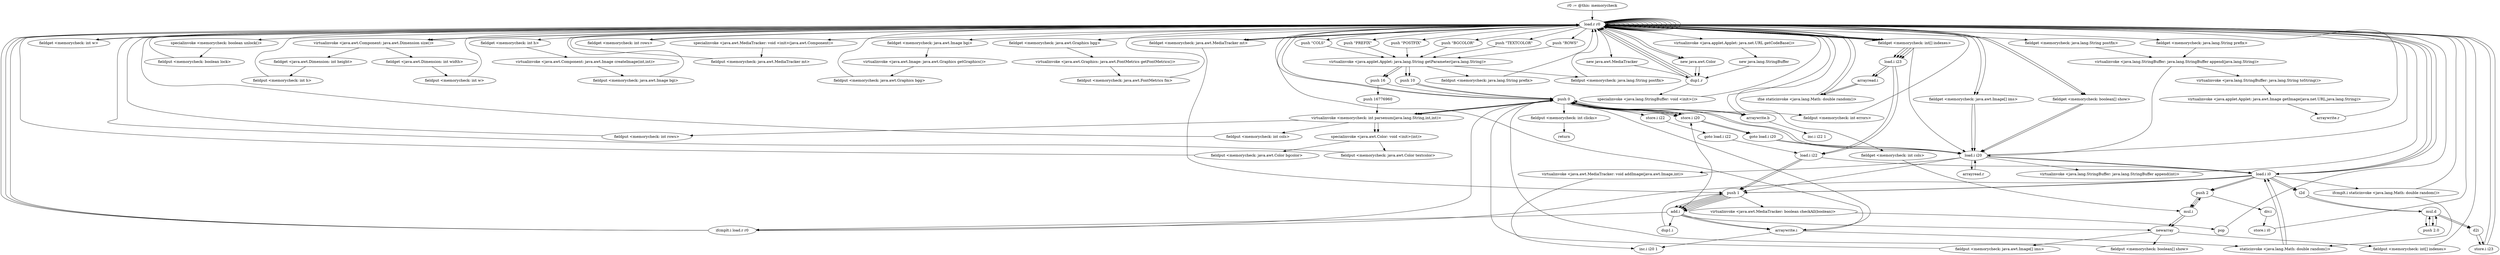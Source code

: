 digraph "" {
    "r0 := @this: memorycheck"
    "load.r r0"
    "r0 := @this: memorycheck"->"load.r r0";
    "load.r r0"->"load.r r0";
    "specialinvoke <memorycheck: boolean unlock()>"
    "load.r r0"->"specialinvoke <memorycheck: boolean unlock()>";
    "fieldput <memorycheck: boolean lock>"
    "specialinvoke <memorycheck: boolean unlock()>"->"fieldput <memorycheck: boolean lock>";
    "fieldput <memorycheck: boolean lock>"->"load.r r0";
    "load.r r0"->"load.r r0";
    "virtualinvoke <java.awt.Component: java.awt.Dimension size()>"
    "load.r r0"->"virtualinvoke <java.awt.Component: java.awt.Dimension size()>";
    "fieldget <java.awt.Dimension: int width>"
    "virtualinvoke <java.awt.Component: java.awt.Dimension size()>"->"fieldget <java.awt.Dimension: int width>";
    "fieldput <memorycheck: int w>"
    "fieldget <java.awt.Dimension: int width>"->"fieldput <memorycheck: int w>";
    "fieldput <memorycheck: int w>"->"load.r r0";
    "load.r r0"->"load.r r0";
    "load.r r0"->"virtualinvoke <java.awt.Component: java.awt.Dimension size()>";
    "fieldget <java.awt.Dimension: int height>"
    "virtualinvoke <java.awt.Component: java.awt.Dimension size()>"->"fieldget <java.awt.Dimension: int height>";
    "fieldput <memorycheck: int h>"
    "fieldget <java.awt.Dimension: int height>"->"fieldput <memorycheck: int h>";
    "fieldput <memorycheck: int h>"->"load.r r0";
    "load.r r0"->"load.r r0";
    "load.r r0"->"load.r r0";
    "fieldget <memorycheck: int w>"
    "load.r r0"->"fieldget <memorycheck: int w>";
    "fieldget <memorycheck: int w>"->"load.r r0";
    "fieldget <memorycheck: int h>"
    "load.r r0"->"fieldget <memorycheck: int h>";
    "virtualinvoke <java.awt.Component: java.awt.Image createImage(int,int)>"
    "fieldget <memorycheck: int h>"->"virtualinvoke <java.awt.Component: java.awt.Image createImage(int,int)>";
    "fieldput <memorycheck: java.awt.Image bgi>"
    "virtualinvoke <java.awt.Component: java.awt.Image createImage(int,int)>"->"fieldput <memorycheck: java.awt.Image bgi>";
    "fieldput <memorycheck: java.awt.Image bgi>"->"load.r r0";
    "load.r r0"->"load.r r0";
    "fieldget <memorycheck: java.awt.Image bgi>"
    "load.r r0"->"fieldget <memorycheck: java.awt.Image bgi>";
    "virtualinvoke <java.awt.Image: java.awt.Graphics getGraphics()>"
    "fieldget <memorycheck: java.awt.Image bgi>"->"virtualinvoke <java.awt.Image: java.awt.Graphics getGraphics()>";
    "fieldput <memorycheck: java.awt.Graphics bgg>"
    "virtualinvoke <java.awt.Image: java.awt.Graphics getGraphics()>"->"fieldput <memorycheck: java.awt.Graphics bgg>";
    "fieldput <memorycheck: java.awt.Graphics bgg>"->"load.r r0";
    "load.r r0"->"load.r r0";
    "fieldget <memorycheck: java.awt.Graphics bgg>"
    "load.r r0"->"fieldget <memorycheck: java.awt.Graphics bgg>";
    "virtualinvoke <java.awt.Graphics: java.awt.FontMetrics getFontMetrics()>"
    "fieldget <memorycheck: java.awt.Graphics bgg>"->"virtualinvoke <java.awt.Graphics: java.awt.FontMetrics getFontMetrics()>";
    "fieldput <memorycheck: java.awt.FontMetrics fm>"
    "virtualinvoke <java.awt.Graphics: java.awt.FontMetrics getFontMetrics()>"->"fieldput <memorycheck: java.awt.FontMetrics fm>";
    "fieldput <memorycheck: java.awt.FontMetrics fm>"->"load.r r0";
    "new java.awt.Color"
    "load.r r0"->"new java.awt.Color";
    "dup1.r"
    "new java.awt.Color"->"dup1.r";
    "dup1.r"->"load.r r0";
    "load.r r0"->"load.r r0";
    "push \"BGCOLOR\""
    "load.r r0"->"push \"BGCOLOR\"";
    "virtualinvoke <java.applet.Applet: java.lang.String getParameter(java.lang.String)>"
    "push \"BGCOLOR\""->"virtualinvoke <java.applet.Applet: java.lang.String getParameter(java.lang.String)>";
    "push 16"
    "virtualinvoke <java.applet.Applet: java.lang.String getParameter(java.lang.String)>"->"push 16";
    "push 0"
    "push 16"->"push 0";
    "virtualinvoke <memorycheck: int parsenum(java.lang.String,int,int)>"
    "push 0"->"virtualinvoke <memorycheck: int parsenum(java.lang.String,int,int)>";
    "specialinvoke <java.awt.Color: void <init>(int)>"
    "virtualinvoke <memorycheck: int parsenum(java.lang.String,int,int)>"->"specialinvoke <java.awt.Color: void <init>(int)>";
    "fieldput <memorycheck: java.awt.Color bgcolor>"
    "specialinvoke <java.awt.Color: void <init>(int)>"->"fieldput <memorycheck: java.awt.Color bgcolor>";
    "fieldput <memorycheck: java.awt.Color bgcolor>"->"load.r r0";
    "load.r r0"->"new java.awt.Color";
    "new java.awt.Color"->"dup1.r";
    "dup1.r"->"load.r r0";
    "load.r r0"->"load.r r0";
    "push \"TEXTCOLOR\""
    "load.r r0"->"push \"TEXTCOLOR\"";
    "push \"TEXTCOLOR\""->"virtualinvoke <java.applet.Applet: java.lang.String getParameter(java.lang.String)>";
    "virtualinvoke <java.applet.Applet: java.lang.String getParameter(java.lang.String)>"->"push 16";
    "push 16776960"
    "push 16"->"push 16776960";
    "push 16776960"->"virtualinvoke <memorycheck: int parsenum(java.lang.String,int,int)>";
    "virtualinvoke <memorycheck: int parsenum(java.lang.String,int,int)>"->"specialinvoke <java.awt.Color: void <init>(int)>";
    "fieldput <memorycheck: java.awt.Color textcolor>"
    "specialinvoke <java.awt.Color: void <init>(int)>"->"fieldput <memorycheck: java.awt.Color textcolor>";
    "fieldput <memorycheck: java.awt.Color textcolor>"->"load.r r0";
    "load.r r0"->"load.r r0";
    "load.r r0"->"load.r r0";
    "push \"ROWS\""
    "load.r r0"->"push \"ROWS\"";
    "push \"ROWS\""->"virtualinvoke <java.applet.Applet: java.lang.String getParameter(java.lang.String)>";
    "push 10"
    "virtualinvoke <java.applet.Applet: java.lang.String getParameter(java.lang.String)>"->"push 10";
    "push 10"->"push 0";
    "push 0"->"virtualinvoke <memorycheck: int parsenum(java.lang.String,int,int)>";
    "fieldput <memorycheck: int rows>"
    "virtualinvoke <memorycheck: int parsenum(java.lang.String,int,int)>"->"fieldput <memorycheck: int rows>";
    "fieldput <memorycheck: int rows>"->"load.r r0";
    "load.r r0"->"load.r r0";
    "load.r r0"->"load.r r0";
    "push \"COLS\""
    "load.r r0"->"push \"COLS\"";
    "push \"COLS\""->"virtualinvoke <java.applet.Applet: java.lang.String getParameter(java.lang.String)>";
    "virtualinvoke <java.applet.Applet: java.lang.String getParameter(java.lang.String)>"->"push 10";
    "push 10"->"push 0";
    "push 0"->"virtualinvoke <memorycheck: int parsenum(java.lang.String,int,int)>";
    "fieldput <memorycheck: int cols>"
    "virtualinvoke <memorycheck: int parsenum(java.lang.String,int,int)>"->"fieldput <memorycheck: int cols>";
    "fieldput <memorycheck: int cols>"->"load.r r0";
    "load.r r0"->"load.r r0";
    "push \"PREFIX\""
    "load.r r0"->"push \"PREFIX\"";
    "push \"PREFIX\""->"virtualinvoke <java.applet.Applet: java.lang.String getParameter(java.lang.String)>";
    "fieldput <memorycheck: java.lang.String prefix>"
    "virtualinvoke <java.applet.Applet: java.lang.String getParameter(java.lang.String)>"->"fieldput <memorycheck: java.lang.String prefix>";
    "fieldput <memorycheck: java.lang.String prefix>"->"load.r r0";
    "load.r r0"->"load.r r0";
    "push \"POSTFIX\""
    "load.r r0"->"push \"POSTFIX\"";
    "push \"POSTFIX\""->"virtualinvoke <java.applet.Applet: java.lang.String getParameter(java.lang.String)>";
    "fieldput <memorycheck: java.lang.String postfix>"
    "virtualinvoke <java.applet.Applet: java.lang.String getParameter(java.lang.String)>"->"fieldput <memorycheck: java.lang.String postfix>";
    "fieldput <memorycheck: java.lang.String postfix>"->"load.r r0";
    "fieldget <memorycheck: int rows>"
    "load.r r0"->"fieldget <memorycheck: int rows>";
    "fieldget <memorycheck: int rows>"->"load.r r0";
    "fieldget <memorycheck: int cols>"
    "load.r r0"->"fieldget <memorycheck: int cols>";
    "mul.i"
    "fieldget <memorycheck: int cols>"->"mul.i";
    "push 2"
    "mul.i"->"push 2";
    "div.i"
    "push 2"->"div.i";
    "store.i i0"
    "div.i"->"store.i i0";
    "store.i i0"->"load.r r0";
    "load.i i0"
    "load.r r0"->"load.i i0";
    "load.i i0"->"push 2";
    "push 2"->"mul.i";
    "newarray"
    "mul.i"->"newarray";
    "fieldput <memorycheck: int[] indexes>"
    "newarray"->"fieldput <memorycheck: int[] indexes>";
    "fieldput <memorycheck: int[] indexes>"->"load.r r0";
    "load.r r0"->"load.i i0";
    "load.i i0"->"push 2";
    "push 2"->"mul.i";
    "mul.i"->"newarray";
    "fieldput <memorycheck: boolean[] show>"
    "newarray"->"fieldput <memorycheck: boolean[] show>";
    "fieldput <memorycheck: boolean[] show>"->"push 0";
    "store.i i20"
    "push 0"->"store.i i20";
    "goto load.i i20"
    "store.i i20"->"goto load.i i20";
    "load.i i20"
    "goto load.i i20"->"load.i i20";
    "load.i i20"->"load.i i0";
    "ifcmplt.i load.r r0"
    "load.i i0"->"ifcmplt.i load.r r0";
    "ifcmplt.i load.r r0"->"push 0";
    "push 0"->"store.i i20";
    "store.i i20"->"push 0";
    "store.i i22"
    "push 0"->"store.i i22";
    "goto load.i i22"
    "store.i i22"->"goto load.i i22";
    "load.i i22"
    "goto load.i i22"->"load.i i22";
    "load.i i22"->"load.i i0";
    "ifcmplt.i staticinvoke <java.lang.Math: double random()>"
    "load.i i0"->"ifcmplt.i staticinvoke <java.lang.Math: double random()>";
    "ifcmplt.i staticinvoke <java.lang.Math: double random()>"->"load.r r0";
    "new java.awt.MediaTracker"
    "load.r r0"->"new java.awt.MediaTracker";
    "new java.awt.MediaTracker"->"dup1.r";
    "dup1.r"->"load.r r0";
    "specialinvoke <java.awt.MediaTracker: void <init>(java.awt.Component)>"
    "load.r r0"->"specialinvoke <java.awt.MediaTracker: void <init>(java.awt.Component)>";
    "fieldput <memorycheck: java.awt.MediaTracker mt>"
    "specialinvoke <java.awt.MediaTracker: void <init>(java.awt.Component)>"->"fieldput <memorycheck: java.awt.MediaTracker mt>";
    "fieldput <memorycheck: java.awt.MediaTracker mt>"->"load.r r0";
    "load.r r0"->"load.i i0";
    "push 1"
    "load.i i0"->"push 1";
    "add.i"
    "push 1"->"add.i";
    "add.i"->"newarray";
    "fieldput <memorycheck: java.awt.Image[] ims>"
    "newarray"->"fieldput <memorycheck: java.awt.Image[] ims>";
    "fieldput <memorycheck: java.awt.Image[] ims>"->"push 0";
    "push 0"->"store.i i20";
    "store.i i20"->"goto load.i i20";
    "goto load.i i20"->"load.i i20";
    "load.i i20"->"load.i i0";
    "load.i i0"->"push 1";
    "push 1"->"add.i";
    "add.i"->"ifcmplt.i load.r r0";
    "ifcmplt.i load.r r0"->"load.r r0";
    "fieldget <memorycheck: java.awt.MediaTracker mt>"
    "load.r r0"->"fieldget <memorycheck: java.awt.MediaTracker mt>";
    "fieldget <memorycheck: java.awt.MediaTracker mt>"->"push 1";
    "virtualinvoke <java.awt.MediaTracker: boolean checkAll(boolean)>"
    "push 1"->"virtualinvoke <java.awt.MediaTracker: boolean checkAll(boolean)>";
    "pop"
    "virtualinvoke <java.awt.MediaTracker: boolean checkAll(boolean)>"->"pop";
    "pop"->"load.r r0";
    "load.r r0"->"push 0";
    "fieldput <memorycheck: int errors>"
    "push 0"->"fieldput <memorycheck: int errors>";
    "fieldput <memorycheck: int errors>"->"load.r r0";
    "load.r r0"->"push 0";
    "fieldput <memorycheck: int clicks>"
    "push 0"->"fieldput <memorycheck: int clicks>";
    "return"
    "fieldput <memorycheck: int clicks>"->"return";
    "ifcmplt.i load.r r0"->"load.r r0";
    "fieldget <memorycheck: java.awt.Image[] ims>"
    "load.r r0"->"fieldget <memorycheck: java.awt.Image[] ims>";
    "fieldget <memorycheck: java.awt.Image[] ims>"->"load.i i20";
    "load.i i20"->"load.r r0";
    "load.r r0"->"load.r r0";
    "virtualinvoke <java.applet.Applet: java.net.URL getCodeBase()>"
    "load.r r0"->"virtualinvoke <java.applet.Applet: java.net.URL getCodeBase()>";
    "new java.lang.StringBuffer"
    "virtualinvoke <java.applet.Applet: java.net.URL getCodeBase()>"->"new java.lang.StringBuffer";
    "new java.lang.StringBuffer"->"dup1.r";
    "specialinvoke <java.lang.StringBuffer: void <init>()>"
    "dup1.r"->"specialinvoke <java.lang.StringBuffer: void <init>()>";
    "specialinvoke <java.lang.StringBuffer: void <init>()>"->"load.r r0";
    "fieldget <memorycheck: java.lang.String prefix>"
    "load.r r0"->"fieldget <memorycheck: java.lang.String prefix>";
    "virtualinvoke <java.lang.StringBuffer: java.lang.StringBuffer append(java.lang.String)>"
    "fieldget <memorycheck: java.lang.String prefix>"->"virtualinvoke <java.lang.StringBuffer: java.lang.StringBuffer append(java.lang.String)>";
    "virtualinvoke <java.lang.StringBuffer: java.lang.StringBuffer append(java.lang.String)>"->"load.i i20";
    "virtualinvoke <java.lang.StringBuffer: java.lang.StringBuffer append(int)>"
    "load.i i20"->"virtualinvoke <java.lang.StringBuffer: java.lang.StringBuffer append(int)>";
    "virtualinvoke <java.lang.StringBuffer: java.lang.StringBuffer append(int)>"->"load.r r0";
    "fieldget <memorycheck: java.lang.String postfix>"
    "load.r r0"->"fieldget <memorycheck: java.lang.String postfix>";
    "fieldget <memorycheck: java.lang.String postfix>"->"virtualinvoke <java.lang.StringBuffer: java.lang.StringBuffer append(java.lang.String)>";
    "virtualinvoke <java.lang.StringBuffer: java.lang.String toString()>"
    "virtualinvoke <java.lang.StringBuffer: java.lang.StringBuffer append(java.lang.String)>"->"virtualinvoke <java.lang.StringBuffer: java.lang.String toString()>";
    "virtualinvoke <java.applet.Applet: java.awt.Image getImage(java.net.URL,java.lang.String)>"
    "virtualinvoke <java.lang.StringBuffer: java.lang.String toString()>"->"virtualinvoke <java.applet.Applet: java.awt.Image getImage(java.net.URL,java.lang.String)>";
    "arraywrite.r"
    "virtualinvoke <java.applet.Applet: java.awt.Image getImage(java.net.URL,java.lang.String)>"->"arraywrite.r";
    "arraywrite.r"->"load.r r0";
    "load.r r0"->"fieldget <memorycheck: java.awt.MediaTracker mt>";
    "fieldget <memorycheck: java.awt.MediaTracker mt>"->"load.r r0";
    "load.r r0"->"fieldget <memorycheck: java.awt.Image[] ims>";
    "fieldget <memorycheck: java.awt.Image[] ims>"->"load.i i20";
    "arrayread.r"
    "load.i i20"->"arrayread.r";
    "arrayread.r"->"load.i i20";
    "virtualinvoke <java.awt.MediaTracker: void addImage(java.awt.Image,int)>"
    "load.i i20"->"virtualinvoke <java.awt.MediaTracker: void addImage(java.awt.Image,int)>";
    "inc.i i20 1"
    "virtualinvoke <java.awt.MediaTracker: void addImage(java.awt.Image,int)>"->"inc.i i20 1";
    "staticinvoke <java.lang.Math: double random()>"
    "ifcmplt.i staticinvoke <java.lang.Math: double random()>"->"staticinvoke <java.lang.Math: double random()>";
    "staticinvoke <java.lang.Math: double random()>"->"load.i i0";
    "i2d"
    "load.i i0"->"i2d";
    "mul.d"
    "i2d"->"mul.d";
    "push 2.0"
    "mul.d"->"push 2.0";
    "push 2.0"->"mul.d";
    "d2i"
    "mul.d"->"d2i";
    "store.i i23"
    "d2i"->"store.i i23";
    "store.i i23"->"load.r r0";
    "fieldget <memorycheck: int[] indexes>"
    "load.r r0"->"fieldget <memorycheck: int[] indexes>";
    "load.i i23"
    "fieldget <memorycheck: int[] indexes>"->"load.i i23";
    "arrayread.i"
    "load.i i23"->"arrayread.i";
    "ifne staticinvoke <java.lang.Math: double random()>"
    "arrayread.i"->"ifne staticinvoke <java.lang.Math: double random()>";
    "ifne staticinvoke <java.lang.Math: double random()>"->"load.r r0";
    "load.r r0"->"fieldget <memorycheck: int[] indexes>";
    "fieldget <memorycheck: int[] indexes>"->"load.i i23";
    "load.i i23"->"load.i i22";
    "load.i i22"->"push 1";
    "push 1"->"add.i";
    "arraywrite.i"
    "add.i"->"arraywrite.i";
    "arraywrite.i"->"staticinvoke <java.lang.Math: double random()>";
    "staticinvoke <java.lang.Math: double random()>"->"load.i i0";
    "load.i i0"->"i2d";
    "i2d"->"mul.d";
    "mul.d"->"push 2.0";
    "push 2.0"->"mul.d";
    "mul.d"->"d2i";
    "d2i"->"store.i i23";
    "store.i i23"->"load.r r0";
    "load.r r0"->"fieldget <memorycheck: int[] indexes>";
    "fieldget <memorycheck: int[] indexes>"->"load.i i23";
    "load.i i23"->"arrayread.i";
    "arrayread.i"->"ifne staticinvoke <java.lang.Math: double random()>";
    "ifne staticinvoke <java.lang.Math: double random()>"->"load.r r0";
    "load.r r0"->"fieldget <memorycheck: int[] indexes>";
    "fieldget <memorycheck: int[] indexes>"->"load.i i23";
    "load.i i23"->"load.i i22";
    "load.i i22"->"push 1";
    "push 1"->"add.i";
    "add.i"->"arraywrite.i";
    "arraywrite.i"->"load.r r0";
    "fieldget <memorycheck: boolean[] show>"
    "load.r r0"->"fieldget <memorycheck: boolean[] show>";
    "fieldget <memorycheck: boolean[] show>"->"load.i i20";
    "load.i i20"->"push 0";
    "arraywrite.b"
    "push 0"->"arraywrite.b";
    "arraywrite.b"->"load.r r0";
    "load.r r0"->"fieldget <memorycheck: boolean[] show>";
    "fieldget <memorycheck: boolean[] show>"->"load.i i20";
    "load.i i20"->"push 1";
    "push 1"->"add.i";
    "dup1.i"
    "add.i"->"dup1.i";
    "dup1.i"->"push 1";
    "push 1"->"add.i";
    "add.i"->"store.i i20";
    "store.i i20"->"push 0";
    "push 0"->"arraywrite.b";
    "inc.i i22 1"
    "arraywrite.b"->"inc.i i22 1";
    "ifcmplt.i load.r r0"->"load.r r0";
    "load.r r0"->"fieldget <memorycheck: int[] indexes>";
    "fieldget <memorycheck: int[] indexes>"->"load.i i20";
    "load.i i20"->"push 0";
    "push 0"->"arraywrite.i";
    "arraywrite.i"->"inc.i i20 1";
}
